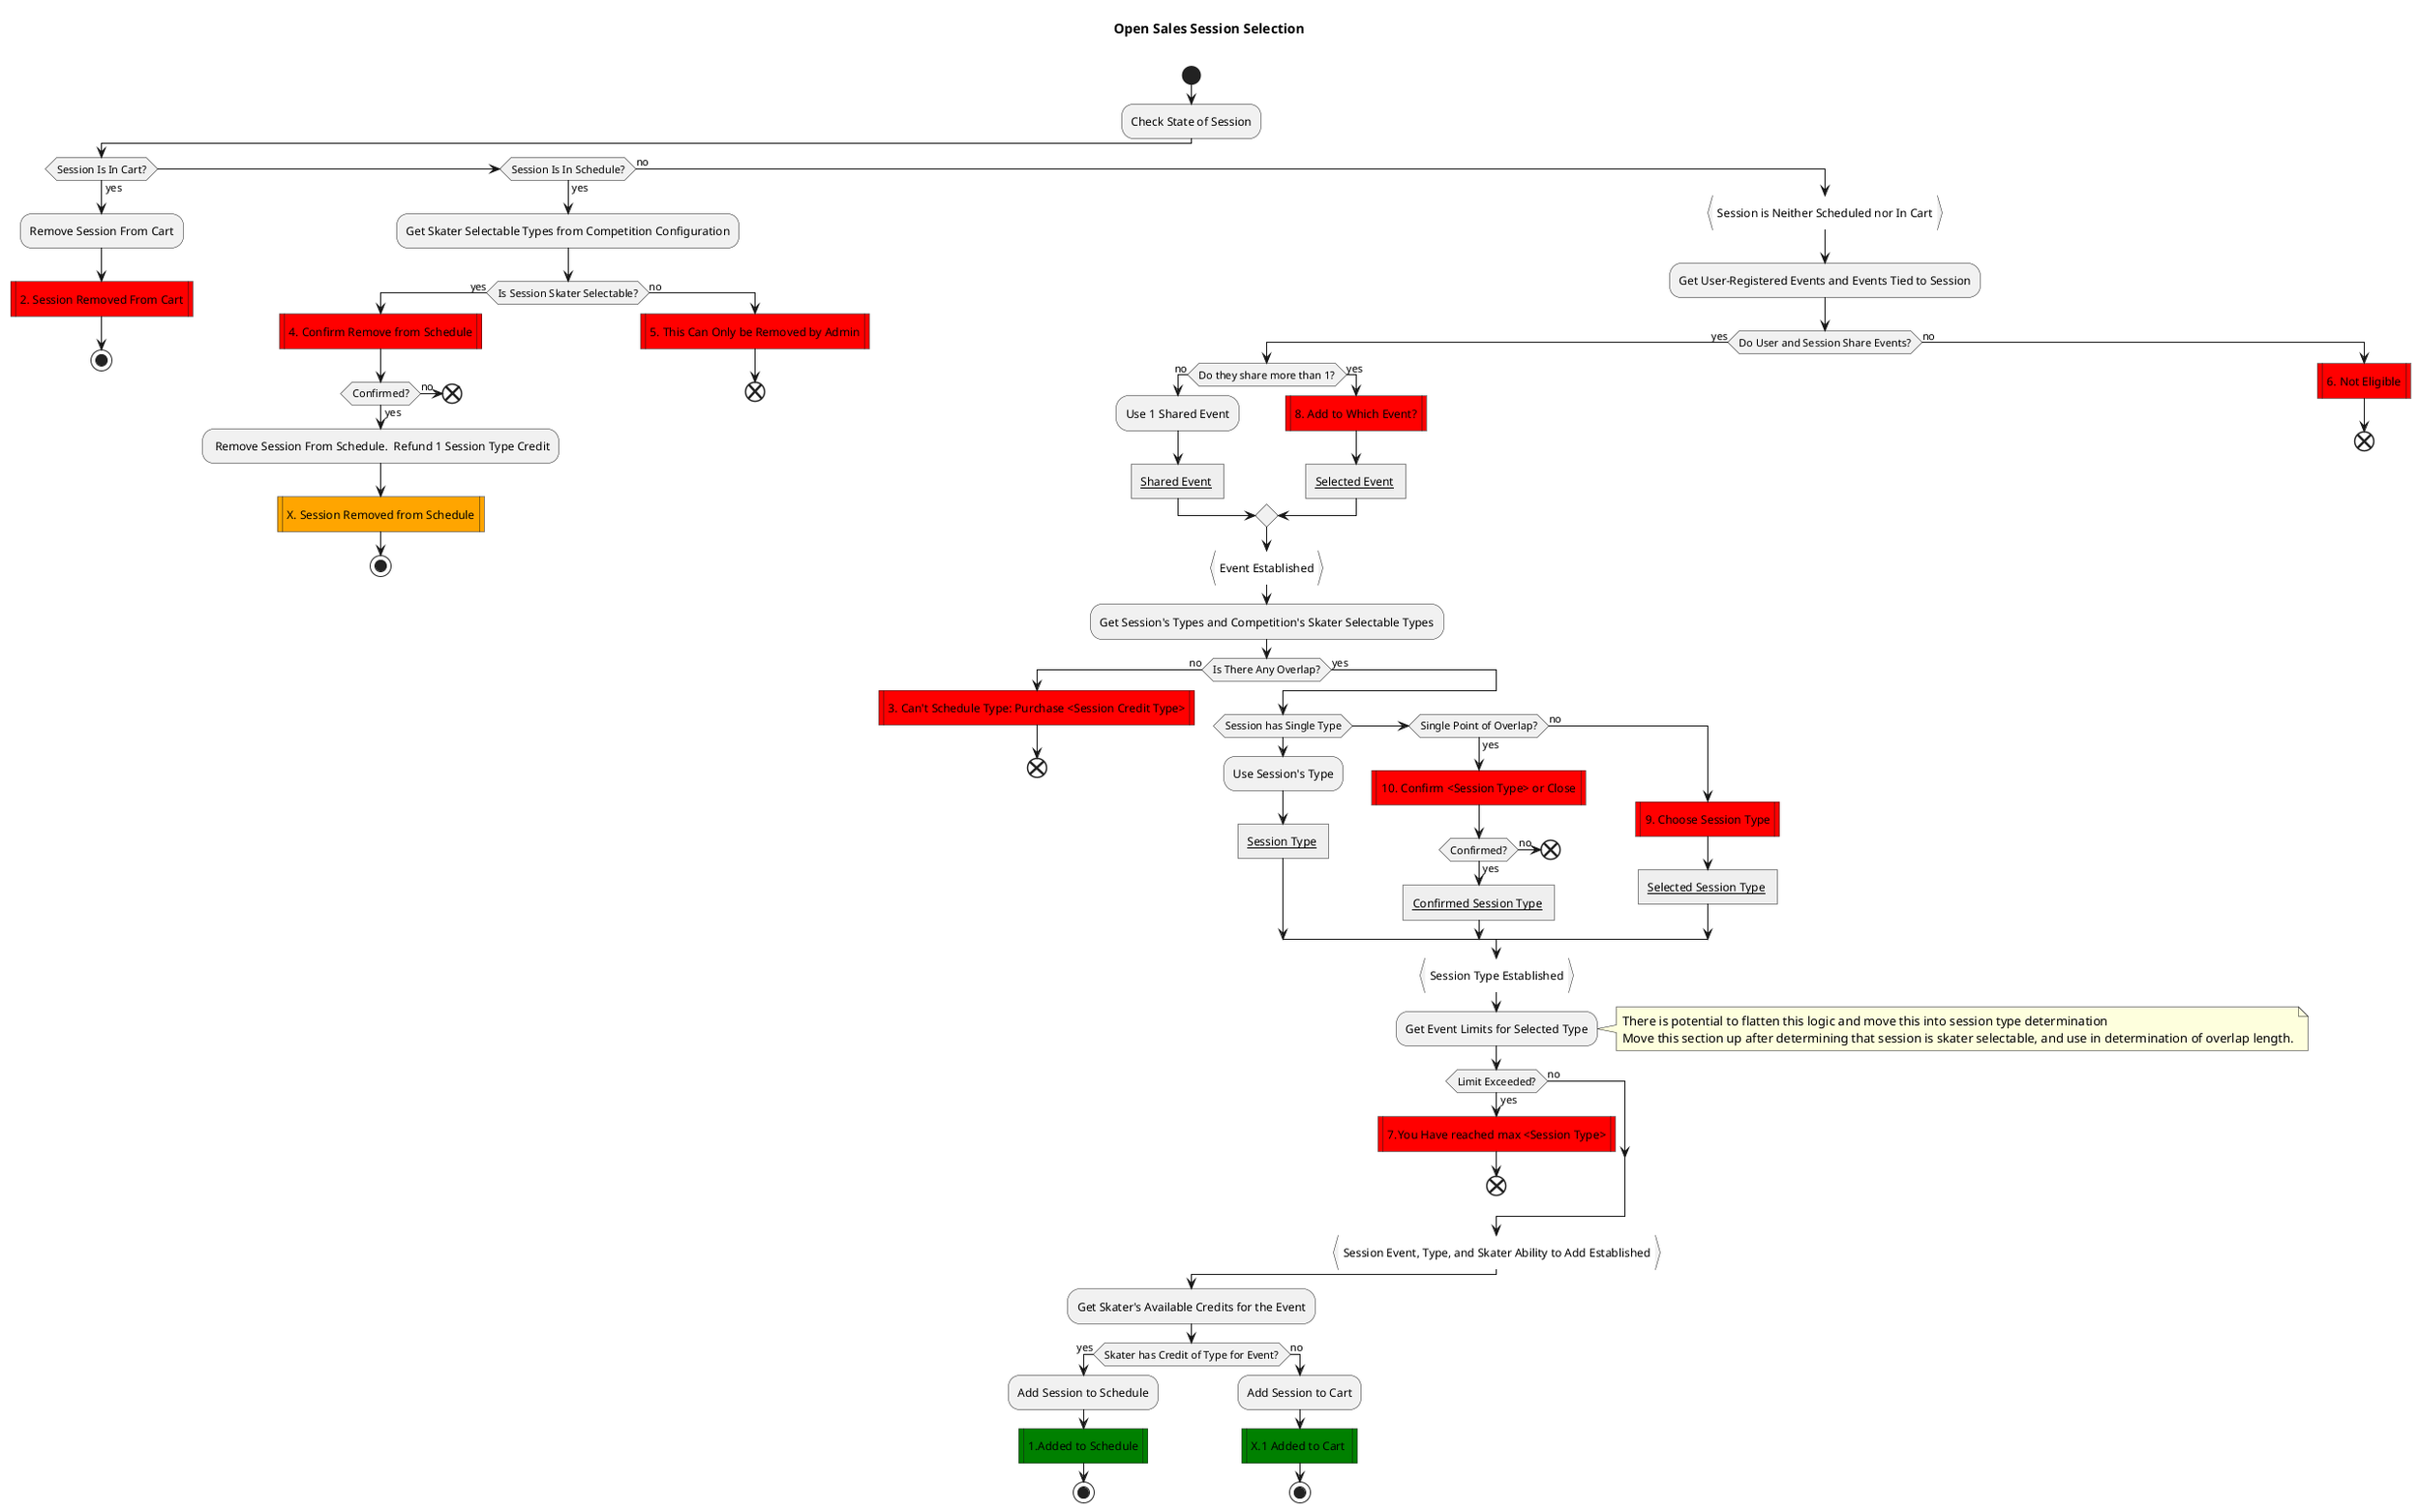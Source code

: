 @startuml

title Open Sales Session Selection\n
start
:Check State of Session;

if(Session Is In Cart?) then (yes)
	:Remove Session From Cart;
	#RED:2. Session Removed From Cart|
	stop
elseif (Session Is In Schedule?) then (yes)
	:Get Skater Selectable Types from Competition Configuration;
	if(Is Session Skater Selectable?) then (yes)
		#RED:4. Confirm Remove from Schedule|
		if(Confirmed?) then (yes)
			: Remove Session From Schedule.  Refund 1 Session Type Credit;
			#ORANGE:X. Session Removed from Schedule|
			stop
		else (no)
			end
		endif
	else (no)
		#RED:5. This Can Only be Removed by Admin|
		end
	endif
else (no)
	:Session is Neither Scheduled nor In Cart}
	:Get User-Registered Events and Events Tied to Session;
	if(Do User and Session Share Events?) then (yes)
		if(Do they share more than 1?) then (no)
			:Use 1 Shared Event;
			#EFEFEF:__Shared Event__ ]
		else (yes)
			#RED:8. Add to Which Event?|
			#EFEFEF:__Selected Event__ ]
		endif
		:Event Established}
		:Get Session's Types and Competition's Skater Selectable Types;
		if(Is There Any Overlap?) then (no)
			#RED:3. Can't Schedule Type: Purchase <Session Credit Type>|
			end
		else (yes)
			if(Session has Single Type)
				:Use Session's Type;
				#EFEFEF:__Session Type__ ]
			elseif(Single Point of Overlap?) then (yes)
				#RED:10. Confirm <Session Type> or Close|
					if(Confirmed?) then (yes)
						#EFEFEF:__Confirmed Session Type__ ]
					else (no)
						end
					endif
			else (no)
				#RED:9. Choose Session Type|
				#EFEFEF:__Selected Session Type__ ]

			endif
			:Session Type Established}
			:Get Event Limits for Selected Type;
			note right
				There is potential to flatten this logic and move this into session type determination
				Move this section up after determining that session is skater selectable, and use in determination of overlap length.
			end note
			if(Limit Exceeded?) then (no)

			else (yes)
				#RED:7.You Have reached max <Session Type>|
				end
			endif
			:Session Event, Type, and Skater Ability to Add Established}
		endif
	else (no)
		#Red:6. Not Eligible|
		end;
	endif
endif
:Get Skater's Available Credits for the Event;
if(Skater has Credit of Type for Event?) then (yes)
	:Add Session to Schedule;
	#GREEN:1.Added to Schedule|
	stop
else (no)
	:Add Session to Cart;
	#GREEN:X.1 Added to Cart |
	stop
endif








@enduml